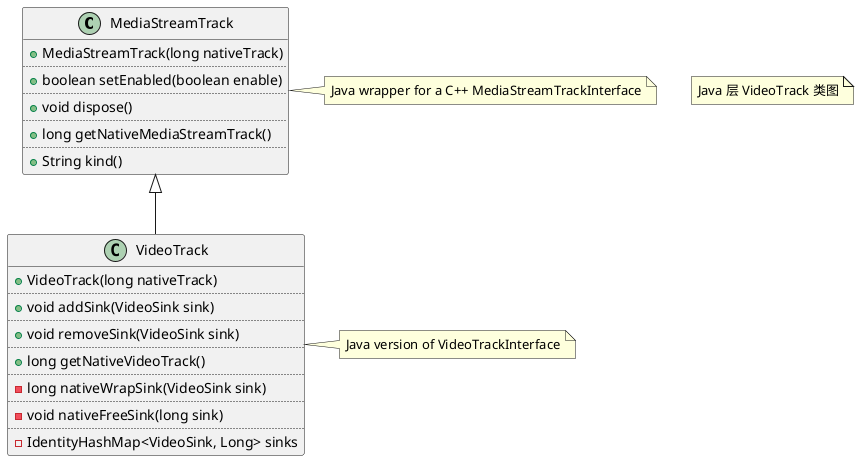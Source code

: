 @startuml Java 层 VideoTrack 类图

class MediaStreamTrack {
    + MediaStreamTrack(long nativeTrack)
    ..
    + boolean setEnabled(boolean enable)
    ..
    + void dispose()
    ..
    + long getNativeMediaStreamTrack()
    ..
    + String kind()
}

note right of MediaStreamTrack : Java wrapper for a C++ MediaStreamTrackInterface

class VideoTrack {
    + VideoTrack(long nativeTrack)
    ..
    + void addSink(VideoSink sink)
    ..
    + void removeSink(VideoSink sink)
    ..
    + long getNativeVideoTrack()
    ..
    - long nativeWrapSink(VideoSink sink)
    ..
    - void nativeFreeSink(long sink)
    ..
    - {field} IdentityHashMap<VideoSink, Long> sinks
}
note right of VideoTrack: Java version of VideoTrackInterface

MediaStreamTrack <|-- VideoTrack

note "Java 层 VideoTrack 类图" as N1
@enduml